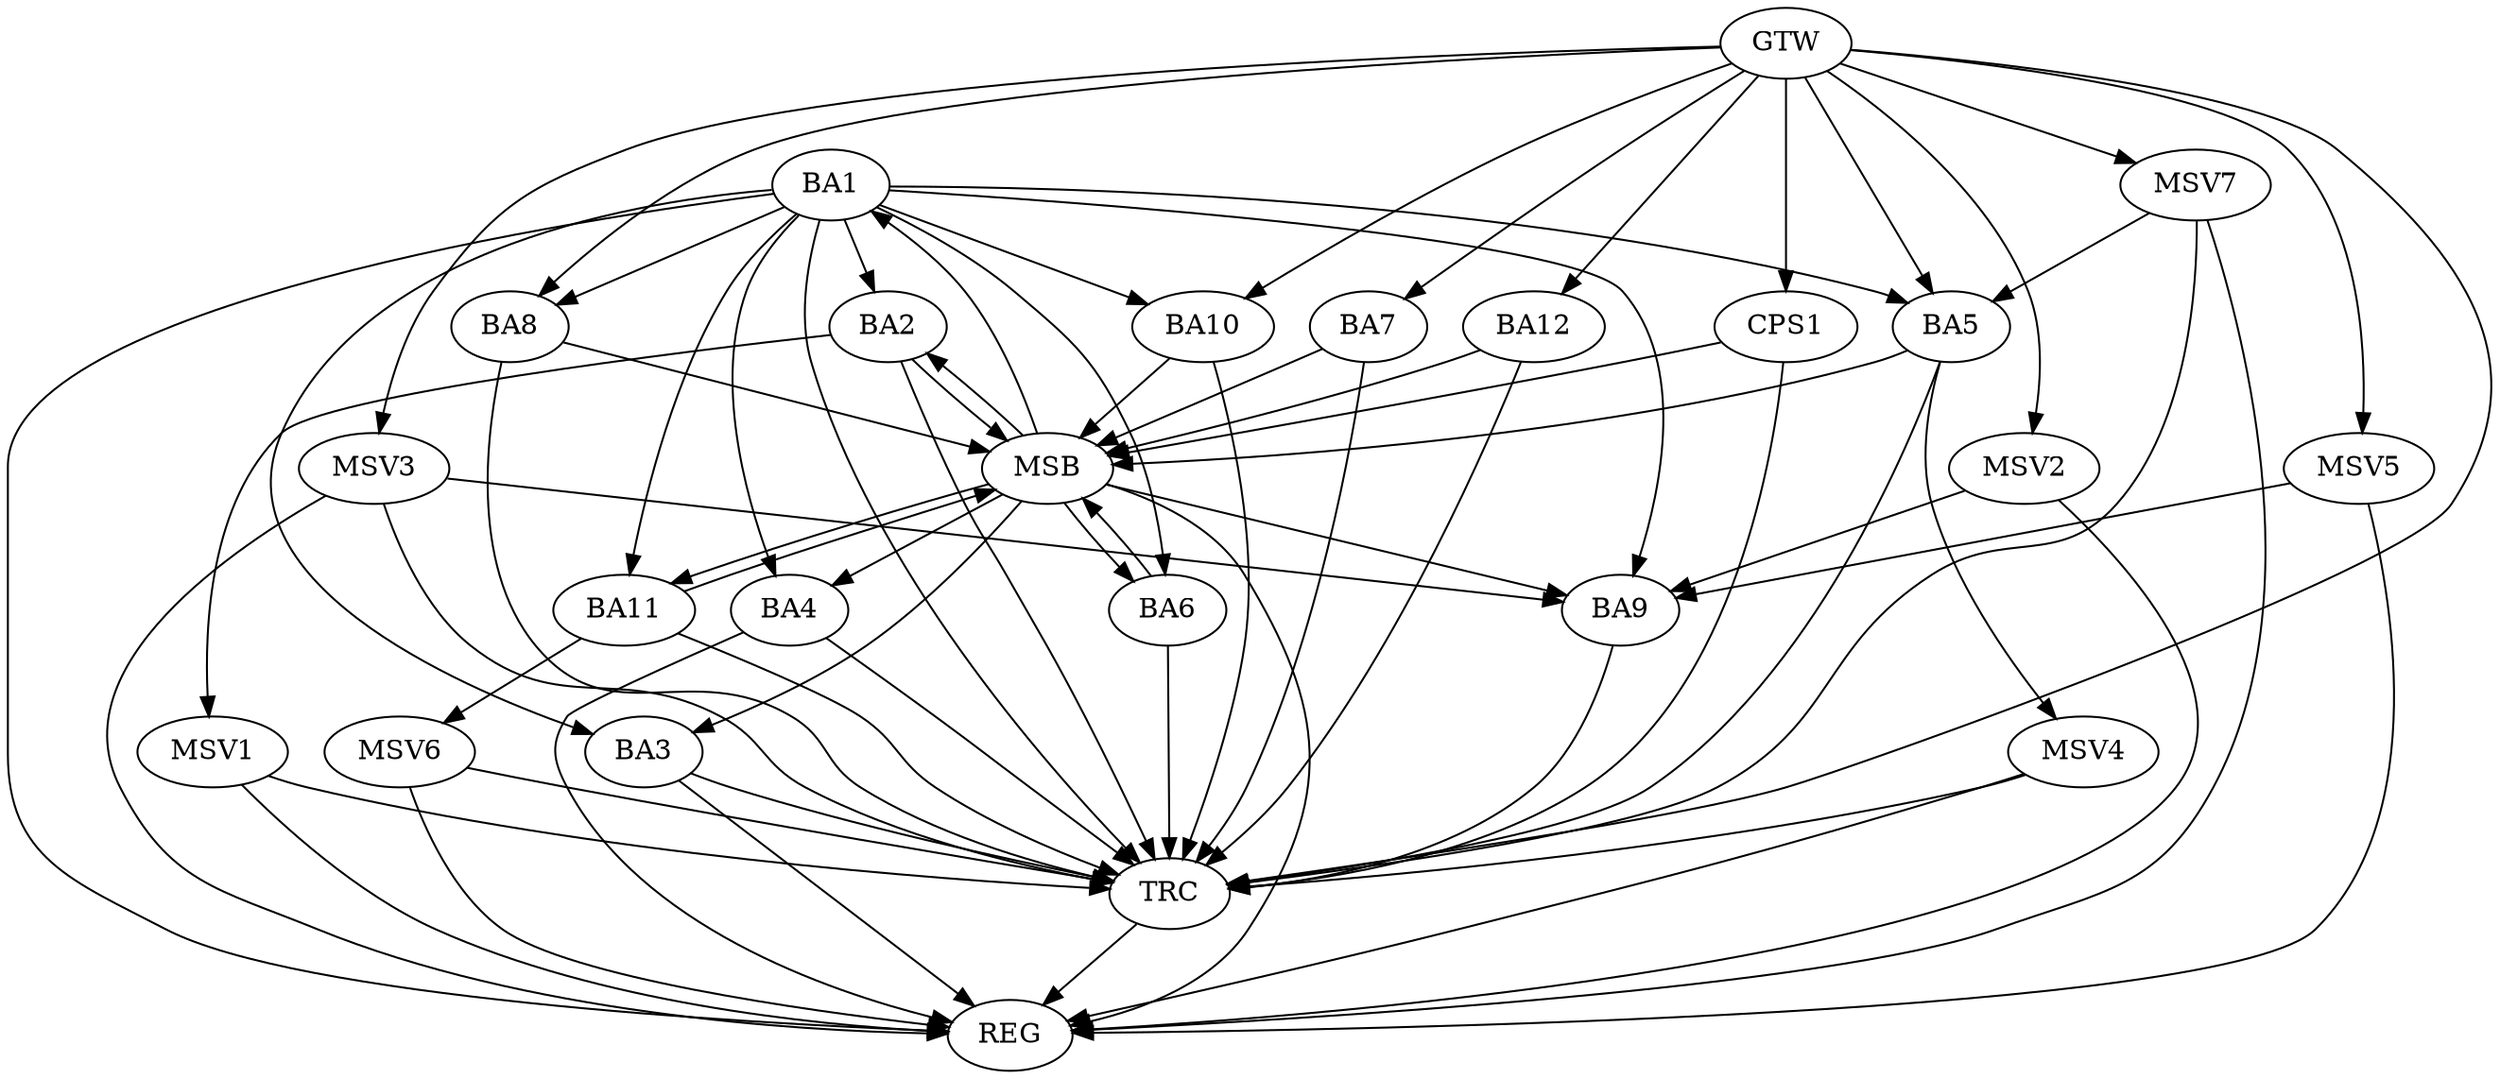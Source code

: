 strict digraph G {
  BA1 [ label="BA1" ];
  BA2 [ label="BA2" ];
  BA3 [ label="BA3" ];
  BA4 [ label="BA4" ];
  BA5 [ label="BA5" ];
  BA6 [ label="BA6" ];
  BA7 [ label="BA7" ];
  BA8 [ label="BA8" ];
  BA9 [ label="BA9" ];
  BA10 [ label="BA10" ];
  BA11 [ label="BA11" ];
  BA12 [ label="BA12" ];
  CPS1 [ label="CPS1" ];
  GTW [ label="GTW" ];
  REG [ label="REG" ];
  MSB [ label="MSB" ];
  TRC [ label="TRC" ];
  MSV1 [ label="MSV1" ];
  MSV2 [ label="MSV2" ];
  MSV3 [ label="MSV3" ];
  MSV4 [ label="MSV4" ];
  MSV5 [ label="MSV5" ];
  MSV6 [ label="MSV6" ];
  MSV7 [ label="MSV7" ];
  BA1 -> BA2;
  GTW -> BA5;
  GTW -> BA7;
  GTW -> BA8;
  GTW -> BA10;
  GTW -> BA12;
  GTW -> CPS1;
  BA1 -> REG;
  BA3 -> REG;
  BA4 -> REG;
  BA2 -> MSB;
  MSB -> BA1;
  MSB -> REG;
  BA5 -> MSB;
  MSB -> BA3;
  BA6 -> MSB;
  MSB -> BA2;
  BA7 -> MSB;
  MSB -> BA4;
  BA8 -> MSB;
  BA10 -> MSB;
  BA11 -> MSB;
  MSB -> BA9;
  BA12 -> MSB;
  CPS1 -> MSB;
  MSB -> BA6;
  MSB -> BA11;
  BA1 -> TRC;
  BA2 -> TRC;
  BA3 -> TRC;
  BA4 -> TRC;
  BA5 -> TRC;
  BA6 -> TRC;
  BA7 -> TRC;
  BA8 -> TRC;
  BA9 -> TRC;
  BA10 -> TRC;
  BA11 -> TRC;
  BA12 -> TRC;
  CPS1 -> TRC;
  GTW -> TRC;
  TRC -> REG;
  BA1 -> BA4;
  BA1 -> BA10;
  BA1 -> BA3;
  BA1 -> BA5;
  BA1 -> BA8;
  BA1 -> BA11;
  BA1 -> BA9;
  BA1 -> BA6;
  BA2 -> MSV1;
  MSV1 -> REG;
  MSV1 -> TRC;
  MSV2 -> BA9;
  GTW -> MSV2;
  MSV2 -> REG;
  MSV3 -> BA9;
  GTW -> MSV3;
  MSV3 -> REG;
  MSV3 -> TRC;
  BA5 -> MSV4;
  MSV4 -> REG;
  MSV4 -> TRC;
  MSV5 -> BA9;
  GTW -> MSV5;
  MSV5 -> REG;
  BA11 -> MSV6;
  MSV6 -> REG;
  MSV6 -> TRC;
  MSV7 -> BA5;
  GTW -> MSV7;
  MSV7 -> REG;
  MSV7 -> TRC;
}
